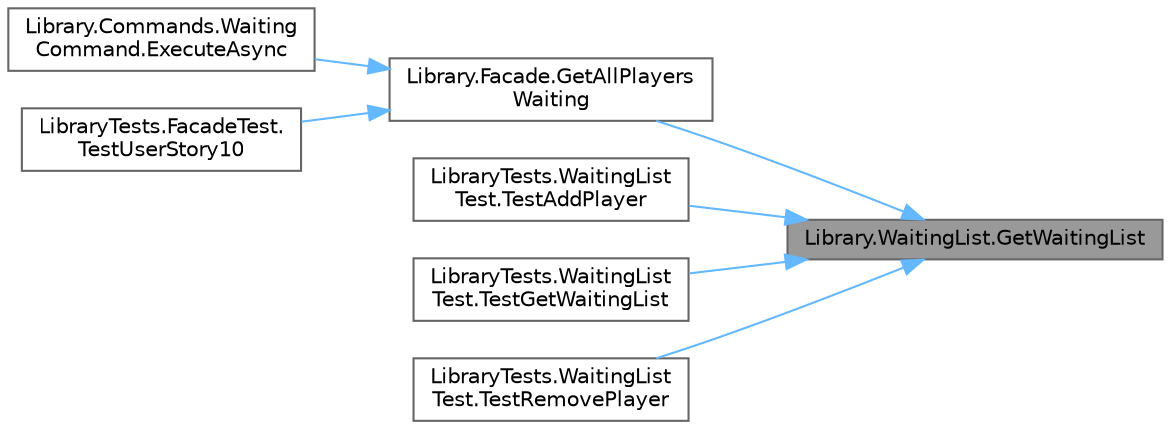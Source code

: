 digraph "Library.WaitingList.GetWaitingList"
{
 // INTERACTIVE_SVG=YES
 // LATEX_PDF_SIZE
  bgcolor="transparent";
  edge [fontname=Helvetica,fontsize=10,labelfontname=Helvetica,labelfontsize=10];
  node [fontname=Helvetica,fontsize=10,shape=box,height=0.2,width=0.4];
  rankdir="RL";
  Node1 [id="Node000001",label="Library.WaitingList.GetWaitingList",height=0.2,width=0.4,color="gray40", fillcolor="grey60", style="filled", fontcolor="black",tooltip="Devuelve la lista de jugadores en espera."];
  Node1 -> Node2 [id="edge1_Node000001_Node000002",dir="back",color="steelblue1",style="solid",tooltip=" "];
  Node2 [id="Node000002",label="Library.Facade.GetAllPlayers\lWaiting",height=0.2,width=0.4,color="grey40", fillcolor="white", style="filled",URL="$classLibrary_1_1Facade.html#a5d257ae6bf3f4c69a6d1c7a78adcd48c",tooltip="Historia de usuario 10 Muestra todos los jugadores actualmente en la lista de espera."];
  Node2 -> Node3 [id="edge2_Node000002_Node000003",dir="back",color="steelblue1",style="solid",tooltip=" "];
  Node3 [id="Node000003",label="Library.Commands.Waiting\lCommand.ExecuteAsync",height=0.2,width=0.4,color="grey40", fillcolor="white", style="filled",URL="$classLibrary_1_1Commands_1_1WaitingCommand.html#a4222829d8068ad03a5b349c87ec34860",tooltip="Implementa el comando 'waitinglist'. Este comando muestra la lista de jugadores esperando para jugar."];
  Node2 -> Node4 [id="edge3_Node000002_Node000004",dir="back",color="steelblue1",style="solid",tooltip=" "];
  Node4 [id="Node000004",label="LibraryTests.FacadeTest.\lTestUserStory10",height=0.2,width=0.4,color="grey40", fillcolor="white", style="filled",URL="$classLibraryTests_1_1FacadeTest.html#a37b9657e8da7c1732b914ff3ff5a5ac0",tooltip="Test de la historia de usuario 10."];
  Node1 -> Node5 [id="edge4_Node000001_Node000005",dir="back",color="steelblue1",style="solid",tooltip=" "];
  Node5 [id="Node000005",label="LibraryTests.WaitingList\lTest.TestAddPlayer",height=0.2,width=0.4,color="grey40", fillcolor="white", style="filled",URL="$classLibraryTests_1_1WaitingListTest.html#a4d0f3b6a1e4c4289dfcbaaeefcb50940",tooltip="Verifica que los jugadores sean añadidos correctamente a la lista de espera y maneja los casos de jug..."];
  Node1 -> Node6 [id="edge5_Node000001_Node000006",dir="back",color="steelblue1",style="solid",tooltip=" "];
  Node6 [id="Node000006",label="LibraryTests.WaitingList\lTest.TestGetWaitingList",height=0.2,width=0.4,color="grey40", fillcolor="white", style="filled",URL="$classLibraryTests_1_1WaitingListTest.html#a34b2c0844e2d7634326a82afa0b4f7b1",tooltip="Verifica que se pueda obtener correctamente la lista de jugadores en espera."];
  Node1 -> Node7 [id="edge6_Node000001_Node000007",dir="back",color="steelblue1",style="solid",tooltip=" "];
  Node7 [id="Node000007",label="LibraryTests.WaitingList\lTest.TestRemovePlayer",height=0.2,width=0.4,color="grey40", fillcolor="white", style="filled",URL="$classLibraryTests_1_1WaitingListTest.html#a050f533da395bae1689d73811427ab5a",tooltip="Verifica que un jugador sea eliminado correctamente de la lista de espera."];
}
